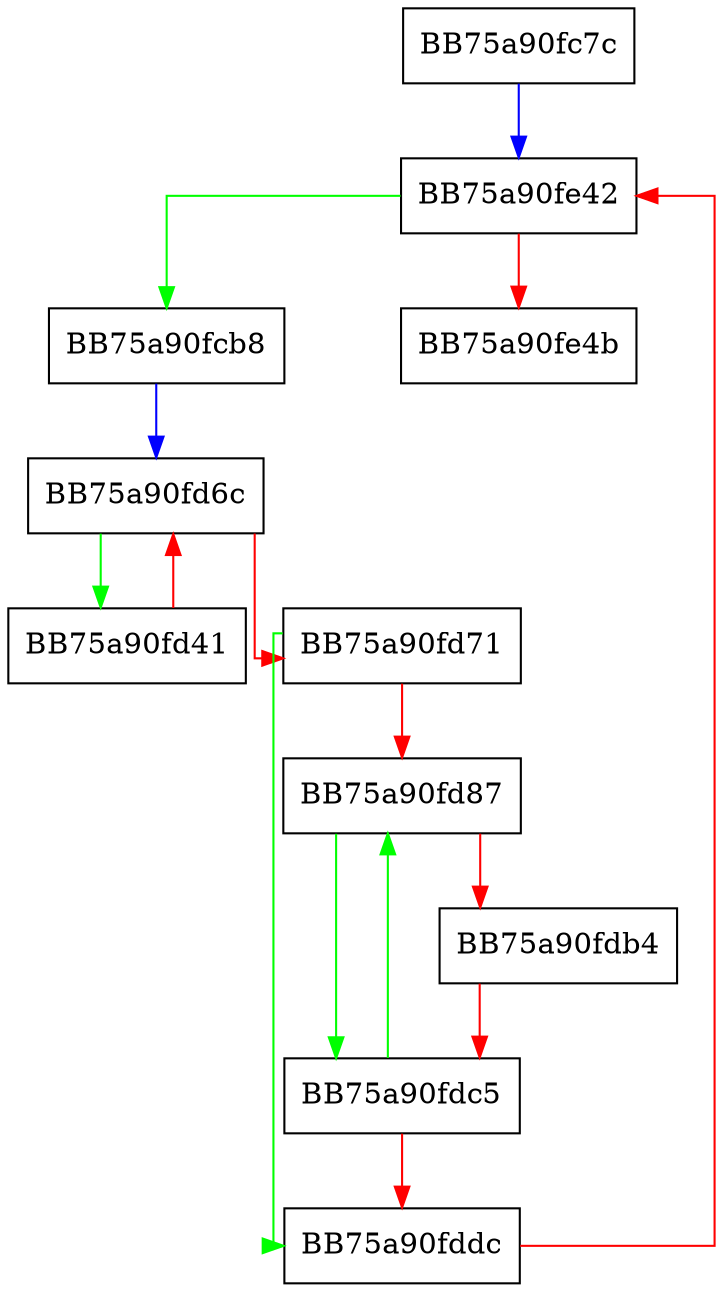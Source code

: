 digraph _print_nodes {
  node [shape="box"];
  graph [splines=ortho];
  BB75a90fc7c -> BB75a90fe42 [color="blue"];
  BB75a90fcb8 -> BB75a90fd6c [color="blue"];
  BB75a90fd41 -> BB75a90fd6c [color="red"];
  BB75a90fd6c -> BB75a90fd41 [color="green"];
  BB75a90fd6c -> BB75a90fd71 [color="red"];
  BB75a90fd71 -> BB75a90fddc [color="green"];
  BB75a90fd71 -> BB75a90fd87 [color="red"];
  BB75a90fd87 -> BB75a90fdc5 [color="green"];
  BB75a90fd87 -> BB75a90fdb4 [color="red"];
  BB75a90fdb4 -> BB75a90fdc5 [color="red"];
  BB75a90fdc5 -> BB75a90fd87 [color="green"];
  BB75a90fdc5 -> BB75a90fddc [color="red"];
  BB75a90fddc -> BB75a90fe42 [color="red"];
  BB75a90fe42 -> BB75a90fcb8 [color="green"];
  BB75a90fe42 -> BB75a90fe4b [color="red"];
}